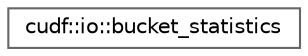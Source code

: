 digraph "类继承关系图"
{
 // LATEX_PDF_SIZE
  bgcolor="transparent";
  edge [fontname=Helvetica,fontsize=10,labelfontname=Helvetica,labelfontsize=10];
  node [fontname=Helvetica,fontsize=10,shape=box,height=0.2,width=0.4];
  rankdir="LR";
  Node0 [id="Node000000",label="cudf::io::bucket_statistics",height=0.2,width=0.4,color="grey40", fillcolor="white", style="filled",URL="$structcudf_1_1io_1_1bucket__statistics.html",tooltip="Statistics for boolean columns."];
}
